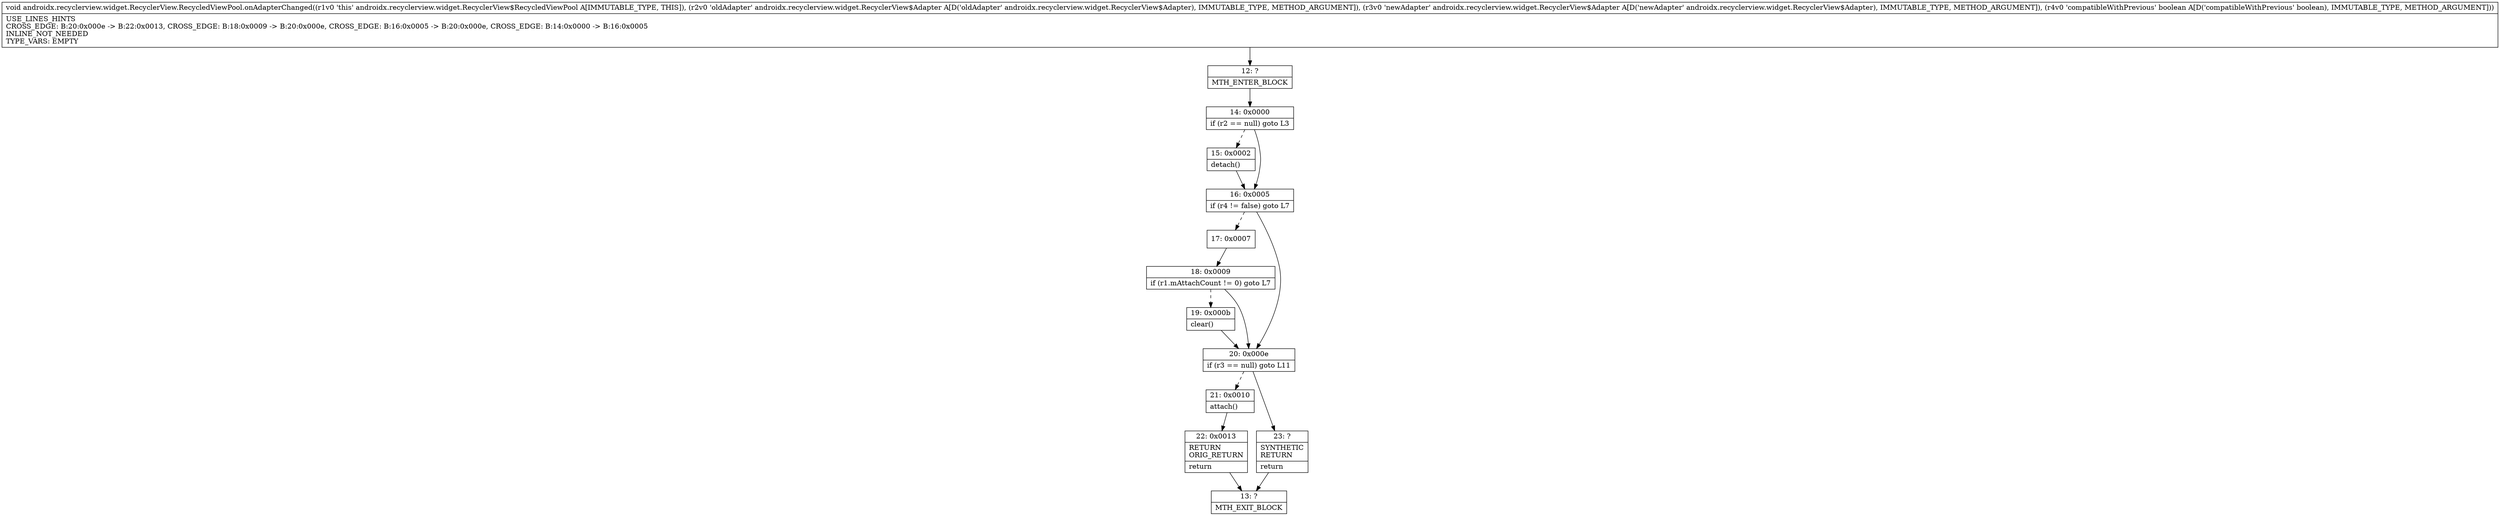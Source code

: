 digraph "CFG forandroidx.recyclerview.widget.RecyclerView.RecycledViewPool.onAdapterChanged(Landroidx\/recyclerview\/widget\/RecyclerView$Adapter;Landroidx\/recyclerview\/widget\/RecyclerView$Adapter;Z)V" {
Node_12 [shape=record,label="{12\:\ ?|MTH_ENTER_BLOCK\l}"];
Node_14 [shape=record,label="{14\:\ 0x0000|if (r2 == null) goto L3\l}"];
Node_15 [shape=record,label="{15\:\ 0x0002|detach()\l}"];
Node_16 [shape=record,label="{16\:\ 0x0005|if (r4 != false) goto L7\l}"];
Node_17 [shape=record,label="{17\:\ 0x0007}"];
Node_18 [shape=record,label="{18\:\ 0x0009|if (r1.mAttachCount != 0) goto L7\l}"];
Node_19 [shape=record,label="{19\:\ 0x000b|clear()\l}"];
Node_20 [shape=record,label="{20\:\ 0x000e|if (r3 == null) goto L11\l}"];
Node_21 [shape=record,label="{21\:\ 0x0010|attach()\l}"];
Node_22 [shape=record,label="{22\:\ 0x0013|RETURN\lORIG_RETURN\l|return\l}"];
Node_13 [shape=record,label="{13\:\ ?|MTH_EXIT_BLOCK\l}"];
Node_23 [shape=record,label="{23\:\ ?|SYNTHETIC\lRETURN\l|return\l}"];
MethodNode[shape=record,label="{void androidx.recyclerview.widget.RecyclerView.RecycledViewPool.onAdapterChanged((r1v0 'this' androidx.recyclerview.widget.RecyclerView$RecycledViewPool A[IMMUTABLE_TYPE, THIS]), (r2v0 'oldAdapter' androidx.recyclerview.widget.RecyclerView$Adapter A[D('oldAdapter' androidx.recyclerview.widget.RecyclerView$Adapter), IMMUTABLE_TYPE, METHOD_ARGUMENT]), (r3v0 'newAdapter' androidx.recyclerview.widget.RecyclerView$Adapter A[D('newAdapter' androidx.recyclerview.widget.RecyclerView$Adapter), IMMUTABLE_TYPE, METHOD_ARGUMENT]), (r4v0 'compatibleWithPrevious' boolean A[D('compatibleWithPrevious' boolean), IMMUTABLE_TYPE, METHOD_ARGUMENT]))  | USE_LINES_HINTS\lCROSS_EDGE: B:20:0x000e \-\> B:22:0x0013, CROSS_EDGE: B:18:0x0009 \-\> B:20:0x000e, CROSS_EDGE: B:16:0x0005 \-\> B:20:0x000e, CROSS_EDGE: B:14:0x0000 \-\> B:16:0x0005\lINLINE_NOT_NEEDED\lTYPE_VARS: EMPTY\l}"];
MethodNode -> Node_12;Node_12 -> Node_14;
Node_14 -> Node_15[style=dashed];
Node_14 -> Node_16;
Node_15 -> Node_16;
Node_16 -> Node_17[style=dashed];
Node_16 -> Node_20;
Node_17 -> Node_18;
Node_18 -> Node_19[style=dashed];
Node_18 -> Node_20;
Node_19 -> Node_20;
Node_20 -> Node_21[style=dashed];
Node_20 -> Node_23;
Node_21 -> Node_22;
Node_22 -> Node_13;
Node_23 -> Node_13;
}

